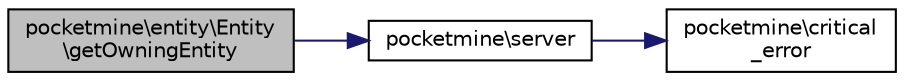 digraph "pocketmine\entity\Entity\getOwningEntity"
{
 // INTERACTIVE_SVG=YES
 // LATEX_PDF_SIZE
  edge [fontname="Helvetica",fontsize="10",labelfontname="Helvetica",labelfontsize="10"];
  node [fontname="Helvetica",fontsize="10",shape=record];
  rankdir="LR";
  Node1 [label="pocketmine\\entity\\Entity\l\\getOwningEntity",height=0.2,width=0.4,color="black", fillcolor="grey75", style="filled", fontcolor="black",tooltip=" "];
  Node1 -> Node2 [color="midnightblue",fontsize="10",style="solid",fontname="Helvetica"];
  Node2 [label="pocketmine\\server",height=0.2,width=0.4,color="black", fillcolor="white", style="filled",URL="$d2/d69/namespacepocketmine.html#ac8040f61ade1040754abb856b9707674",tooltip=" "];
  Node2 -> Node3 [color="midnightblue",fontsize="10",style="solid",fontname="Helvetica"];
  Node3 [label="pocketmine\\critical\l_error",height=0.2,width=0.4,color="black", fillcolor="white", style="filled",URL="$d2/d69/namespacepocketmine.html#a4917b9fbb96d9758f51845080b142b69",tooltip=" "];
}
